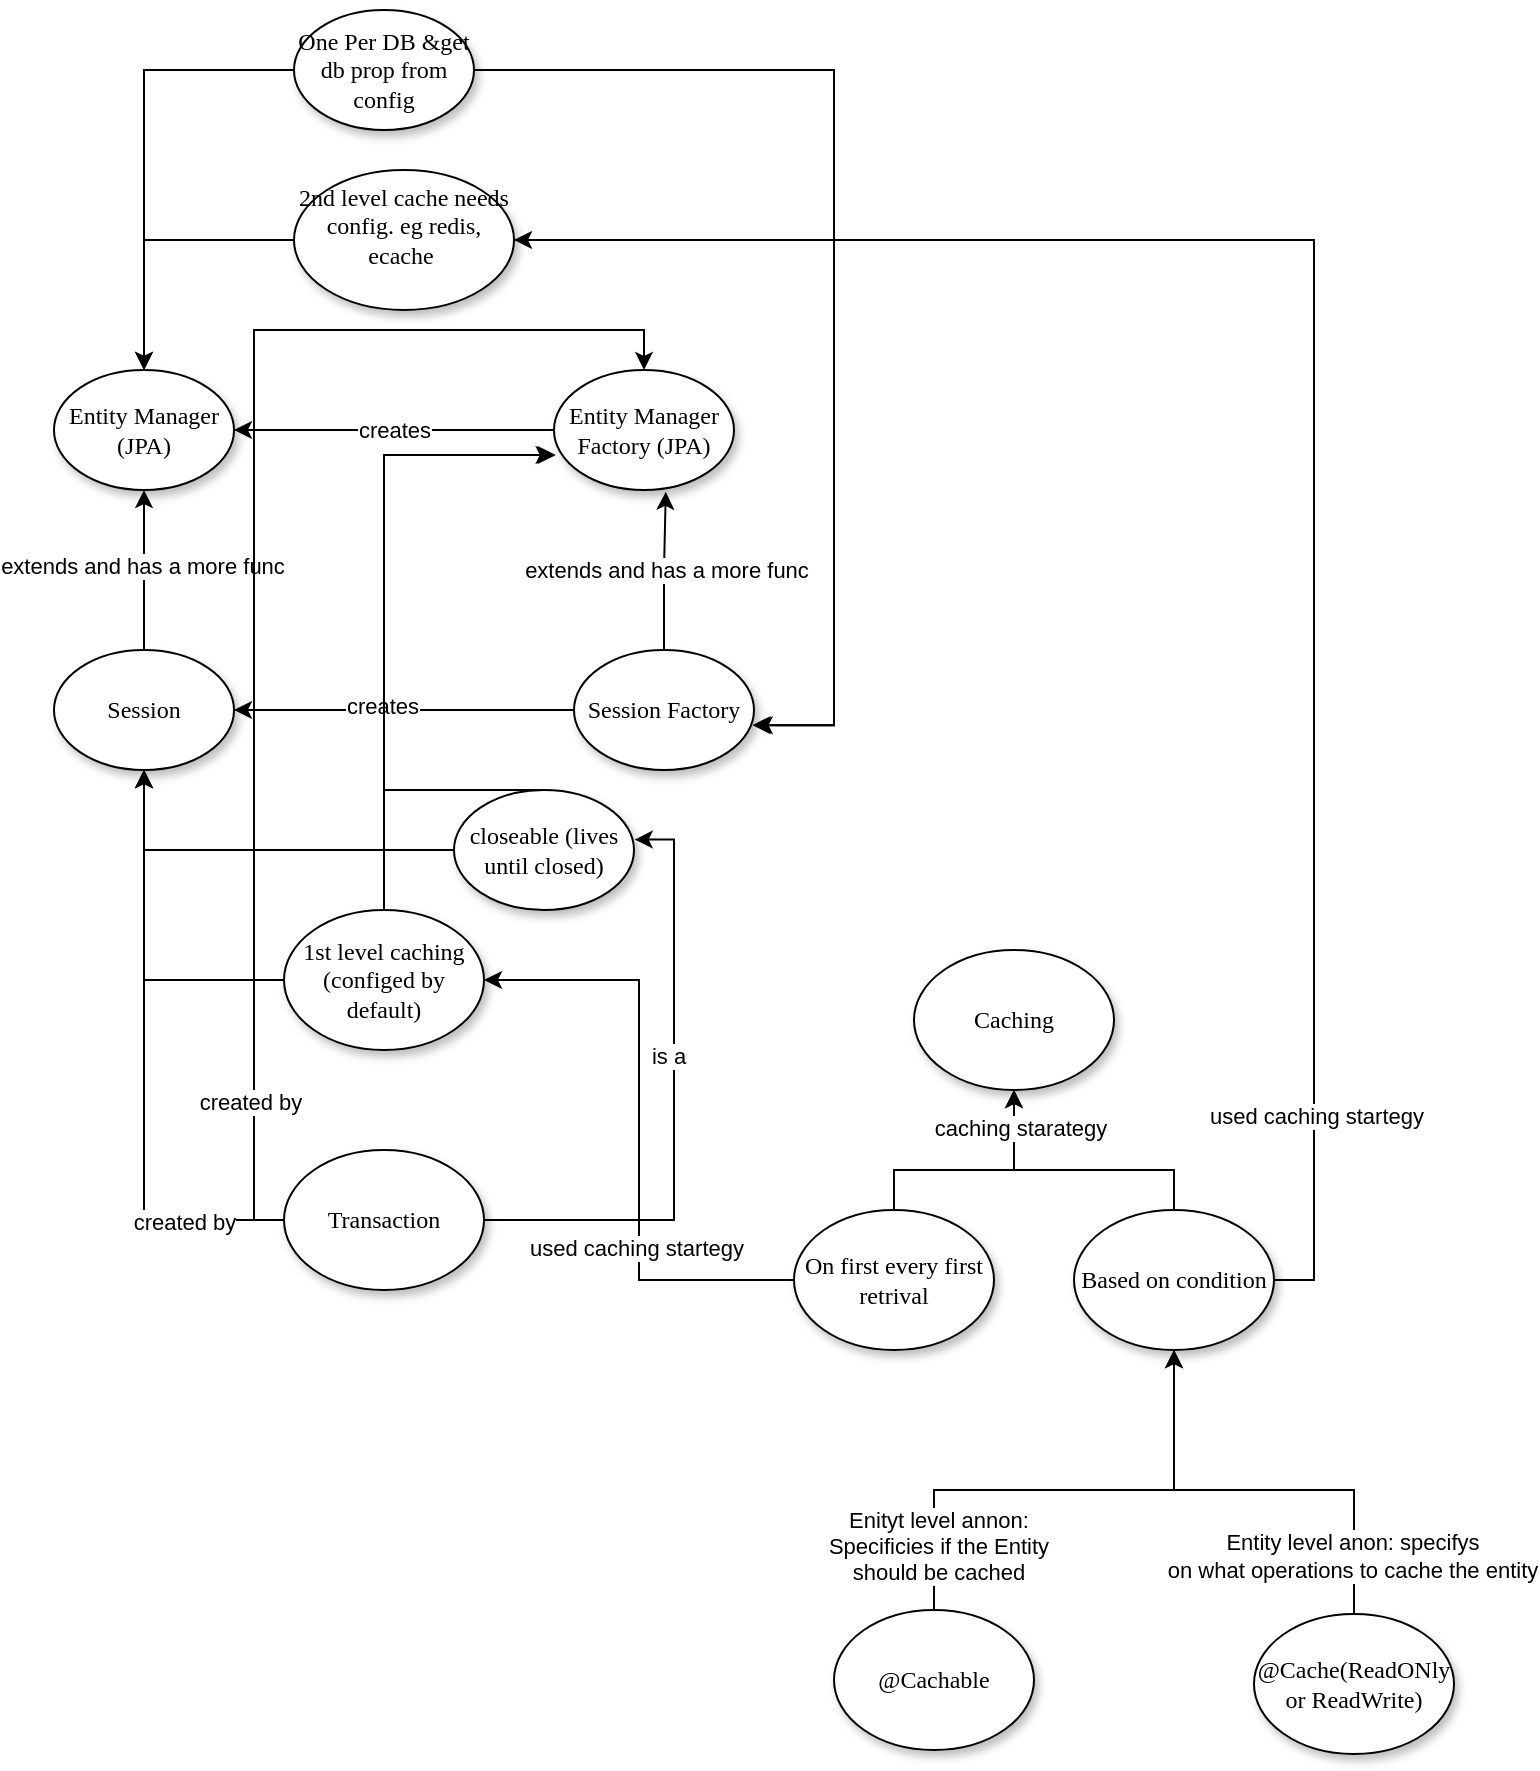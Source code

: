 <mxfile version="22.1.21" type="github">
  <diagram name="Page-1" id="42789a77-a242-8287-6e28-9cd8cfd52e62">
    <mxGraphModel dx="1018" dy="1393" grid="1" gridSize="10" guides="1" tooltips="1" connect="1" arrows="1" fold="1" page="1" pageScale="1" pageWidth="1100" pageHeight="850" background="none" math="0" shadow="0">
      <root>
        <mxCell id="0" />
        <mxCell id="1" parent="0" />
        <mxCell id="1ea317790d2ca983-1" value="Entity Manager (JPA)" style="ellipse;whiteSpace=wrap;html=1;rounded=0;shadow=1;comic=0;labelBackgroundColor=none;strokeWidth=1;fontFamily=Verdana;fontSize=12;align=center;" parent="1" vertex="1">
          <mxGeometry x="450" y="80" width="90" height="60" as="geometry" />
        </mxCell>
        <mxCell id="sM9CgdUnftXWpu6EReia-3" style="edgeStyle=orthogonalEdgeStyle;rounded=0;orthogonalLoop=1;jettySize=auto;html=1;exitX=0.5;exitY=0;exitDx=0;exitDy=0;entryX=0.5;entryY=1;entryDx=0;entryDy=0;" edge="1" parent="1" source="sM9CgdUnftXWpu6EReia-1" target="1ea317790d2ca983-1">
          <mxGeometry relative="1" as="geometry" />
        </mxCell>
        <mxCell id="sM9CgdUnftXWpu6EReia-4" value="extends and has a more func" style="edgeLabel;html=1;align=center;verticalAlign=middle;resizable=0;points=[];" vertex="1" connectable="0" parent="sM9CgdUnftXWpu6EReia-3">
          <mxGeometry x="0.047" y="1" relative="1" as="geometry">
            <mxPoint as="offset" />
          </mxGeometry>
        </mxCell>
        <mxCell id="sM9CgdUnftXWpu6EReia-1" value="Session" style="ellipse;whiteSpace=wrap;html=1;rounded=0;shadow=1;comic=0;labelBackgroundColor=none;strokeWidth=1;fontFamily=Verdana;fontSize=12;align=center;" vertex="1" parent="1">
          <mxGeometry x="450" y="220" width="90" height="60" as="geometry" />
        </mxCell>
        <mxCell id="sM9CgdUnftXWpu6EReia-11" value="creates" style="edgeStyle=orthogonalEdgeStyle;rounded=0;orthogonalLoop=1;jettySize=auto;html=1;entryX=1;entryY=0.5;entryDx=0;entryDy=0;" edge="1" parent="1" source="sM9CgdUnftXWpu6EReia-5" target="1ea317790d2ca983-1">
          <mxGeometry relative="1" as="geometry" />
        </mxCell>
        <mxCell id="sM9CgdUnftXWpu6EReia-5" value="Entity Manager Factory (JPA)" style="ellipse;whiteSpace=wrap;html=1;rounded=0;shadow=1;comic=0;labelBackgroundColor=none;strokeWidth=1;fontFamily=Verdana;fontSize=12;align=center;" vertex="1" parent="1">
          <mxGeometry x="700" y="80" width="90" height="60" as="geometry" />
        </mxCell>
        <mxCell id="sM9CgdUnftXWpu6EReia-9" style="edgeStyle=orthogonalEdgeStyle;rounded=0;orthogonalLoop=1;jettySize=auto;html=1;exitX=0;exitY=0.5;exitDx=0;exitDy=0;entryX=1;entryY=0.5;entryDx=0;entryDy=0;" edge="1" parent="1" source="sM9CgdUnftXWpu6EReia-6" target="sM9CgdUnftXWpu6EReia-1">
          <mxGeometry relative="1" as="geometry" />
        </mxCell>
        <mxCell id="sM9CgdUnftXWpu6EReia-10" value="creates" style="edgeLabel;html=1;align=center;verticalAlign=middle;resizable=0;points=[];" vertex="1" connectable="0" parent="sM9CgdUnftXWpu6EReia-9">
          <mxGeometry x="0.127" y="-2" relative="1" as="geometry">
            <mxPoint as="offset" />
          </mxGeometry>
        </mxCell>
        <mxCell id="sM9CgdUnftXWpu6EReia-6" value="Session Factory" style="ellipse;whiteSpace=wrap;html=1;rounded=0;shadow=1;comic=0;labelBackgroundColor=none;strokeWidth=1;fontFamily=Verdana;fontSize=12;align=center;" vertex="1" parent="1">
          <mxGeometry x="710" y="220" width="90" height="60" as="geometry" />
        </mxCell>
        <mxCell id="sM9CgdUnftXWpu6EReia-7" style="edgeStyle=orthogonalEdgeStyle;rounded=0;orthogonalLoop=1;jettySize=auto;html=1;entryX=0.621;entryY=1.015;entryDx=0;entryDy=0;entryPerimeter=0;" edge="1" parent="1" source="sM9CgdUnftXWpu6EReia-6" target="sM9CgdUnftXWpu6EReia-5">
          <mxGeometry relative="1" as="geometry" />
        </mxCell>
        <mxCell id="sM9CgdUnftXWpu6EReia-8" value="extends and has a more func" style="edgeLabel;html=1;align=center;verticalAlign=middle;resizable=0;points=[];" vertex="1" connectable="0" parent="sM9CgdUnftXWpu6EReia-7">
          <mxGeometry x="0.028" relative="1" as="geometry">
            <mxPoint as="offset" />
          </mxGeometry>
        </mxCell>
        <mxCell id="sM9CgdUnftXWpu6EReia-13" style="edgeStyle=orthogonalEdgeStyle;rounded=0;orthogonalLoop=1;jettySize=auto;html=1;" edge="1" parent="1" source="sM9CgdUnftXWpu6EReia-12" target="1ea317790d2ca983-1">
          <mxGeometry relative="1" as="geometry" />
        </mxCell>
        <mxCell id="sM9CgdUnftXWpu6EReia-14" style="edgeStyle=orthogonalEdgeStyle;rounded=0;orthogonalLoop=1;jettySize=auto;html=1;exitX=1;exitY=0.5;exitDx=0;exitDy=0;entryX=1.004;entryY=0.626;entryDx=0;entryDy=0;entryPerimeter=0;" edge="1" parent="1" source="sM9CgdUnftXWpu6EReia-12" target="sM9CgdUnftXWpu6EReia-6">
          <mxGeometry relative="1" as="geometry">
            <Array as="points">
              <mxPoint x="840" y="-70" />
              <mxPoint x="840" y="258" />
            </Array>
          </mxGeometry>
        </mxCell>
        <mxCell id="sM9CgdUnftXWpu6EReia-12" value="One Per DB &amp;amp;get db prop from config" style="ellipse;whiteSpace=wrap;html=1;rounded=0;shadow=1;comic=0;labelBackgroundColor=none;strokeWidth=1;fontFamily=Verdana;fontSize=12;align=center;" vertex="1" parent="1">
          <mxGeometry x="570" y="-100" width="90" height="60" as="geometry" />
        </mxCell>
        <mxCell id="sM9CgdUnftXWpu6EReia-16" style="edgeStyle=orthogonalEdgeStyle;rounded=0;orthogonalLoop=1;jettySize=auto;html=1;entryX=0.5;entryY=0;entryDx=0;entryDy=0;" edge="1" parent="1" source="sM9CgdUnftXWpu6EReia-15" target="1ea317790d2ca983-1">
          <mxGeometry relative="1" as="geometry" />
        </mxCell>
        <mxCell id="sM9CgdUnftXWpu6EReia-15" value="2nd level cache needs config. eg redis, ecache&amp;nbsp;&lt;br&gt;&amp;nbsp;" style="ellipse;whiteSpace=wrap;html=1;rounded=0;shadow=1;comic=0;labelBackgroundColor=none;strokeWidth=1;fontFamily=Verdana;fontSize=12;align=center;" vertex="1" parent="1">
          <mxGeometry x="570" y="-20" width="110" height="70" as="geometry" />
        </mxCell>
        <mxCell id="sM9CgdUnftXWpu6EReia-17" style="edgeStyle=orthogonalEdgeStyle;rounded=0;orthogonalLoop=1;jettySize=auto;html=1;exitX=1;exitY=0.5;exitDx=0;exitDy=0;entryX=0.991;entryY=0.626;entryDx=0;entryDy=0;entryPerimeter=0;" edge="1" parent="1" source="sM9CgdUnftXWpu6EReia-15" target="sM9CgdUnftXWpu6EReia-6">
          <mxGeometry relative="1" as="geometry">
            <Array as="points">
              <mxPoint x="840" y="15" />
              <mxPoint x="840" y="258" />
            </Array>
          </mxGeometry>
        </mxCell>
        <mxCell id="sM9CgdUnftXWpu6EReia-19" style="edgeStyle=orthogonalEdgeStyle;rounded=0;orthogonalLoop=1;jettySize=auto;html=1;exitX=0;exitY=0.5;exitDx=0;exitDy=0;entryX=0.5;entryY=1;entryDx=0;entryDy=0;" edge="1" parent="1" source="sM9CgdUnftXWpu6EReia-18" target="sM9CgdUnftXWpu6EReia-1">
          <mxGeometry relative="1" as="geometry" />
        </mxCell>
        <mxCell id="sM9CgdUnftXWpu6EReia-18" value="closeable (lives until closed)" style="ellipse;whiteSpace=wrap;html=1;rounded=0;shadow=1;comic=0;labelBackgroundColor=none;strokeWidth=1;fontFamily=Verdana;fontSize=12;align=center;" vertex="1" parent="1">
          <mxGeometry x="650" y="290" width="90" height="60" as="geometry" />
        </mxCell>
        <mxCell id="sM9CgdUnftXWpu6EReia-20" style="edgeStyle=orthogonalEdgeStyle;rounded=0;orthogonalLoop=1;jettySize=auto;html=1;exitX=0.5;exitY=0;exitDx=0;exitDy=0;entryX=-0.002;entryY=0.709;entryDx=0;entryDy=0;entryPerimeter=0;" edge="1" parent="1" source="sM9CgdUnftXWpu6EReia-18" target="sM9CgdUnftXWpu6EReia-5">
          <mxGeometry relative="1" as="geometry">
            <Array as="points">
              <mxPoint x="615" y="123" />
            </Array>
          </mxGeometry>
        </mxCell>
        <mxCell id="sM9CgdUnftXWpu6EReia-22" style="edgeStyle=orthogonalEdgeStyle;rounded=0;orthogonalLoop=1;jettySize=auto;html=1;exitX=0;exitY=0.5;exitDx=0;exitDy=0;entryX=0.5;entryY=1;entryDx=0;entryDy=0;" edge="1" parent="1" source="sM9CgdUnftXWpu6EReia-21" target="sM9CgdUnftXWpu6EReia-1">
          <mxGeometry relative="1" as="geometry" />
        </mxCell>
        <mxCell id="sM9CgdUnftXWpu6EReia-21" value="1st level caching (configed by default)" style="ellipse;whiteSpace=wrap;html=1;rounded=0;shadow=1;comic=0;labelBackgroundColor=none;strokeWidth=1;fontFamily=Verdana;fontSize=12;align=center;" vertex="1" parent="1">
          <mxGeometry x="565" y="350" width="100" height="70" as="geometry" />
        </mxCell>
        <mxCell id="sM9CgdUnftXWpu6EReia-23" style="edgeStyle=orthogonalEdgeStyle;rounded=0;orthogonalLoop=1;jettySize=auto;html=1;exitX=0.5;exitY=0;exitDx=0;exitDy=0;entryX=0.01;entryY=0.709;entryDx=0;entryDy=0;entryPerimeter=0;" edge="1" parent="1" source="sM9CgdUnftXWpu6EReia-21" target="sM9CgdUnftXWpu6EReia-5">
          <mxGeometry relative="1" as="geometry" />
        </mxCell>
        <mxCell id="sM9CgdUnftXWpu6EReia-25" style="edgeStyle=orthogonalEdgeStyle;rounded=0;orthogonalLoop=1;jettySize=auto;html=1;exitX=0;exitY=0.5;exitDx=0;exitDy=0;entryX=0.5;entryY=1;entryDx=0;entryDy=0;" edge="1" parent="1" source="sM9CgdUnftXWpu6EReia-24" target="sM9CgdUnftXWpu6EReia-1">
          <mxGeometry relative="1" as="geometry" />
        </mxCell>
        <mxCell id="sM9CgdUnftXWpu6EReia-26" value="created by" style="edgeLabel;html=1;align=center;verticalAlign=middle;resizable=0;points=[];" vertex="1" connectable="0" parent="sM9CgdUnftXWpu6EReia-25">
          <mxGeometry x="-0.656" y="1" relative="1" as="geometry">
            <mxPoint as="offset" />
          </mxGeometry>
        </mxCell>
        <mxCell id="sM9CgdUnftXWpu6EReia-27" style="edgeStyle=orthogonalEdgeStyle;rounded=0;orthogonalLoop=1;jettySize=auto;html=1;exitX=0;exitY=0.5;exitDx=0;exitDy=0;entryX=0.5;entryY=0;entryDx=0;entryDy=0;" edge="1" parent="1" source="sM9CgdUnftXWpu6EReia-24" target="sM9CgdUnftXWpu6EReia-5">
          <mxGeometry relative="1" as="geometry">
            <Array as="points">
              <mxPoint x="550" y="505" />
              <mxPoint x="550" y="60" />
              <mxPoint x="745" y="60" />
            </Array>
          </mxGeometry>
        </mxCell>
        <mxCell id="sM9CgdUnftXWpu6EReia-30" value="created by" style="edgeLabel;html=1;align=center;verticalAlign=middle;resizable=0;points=[];" vertex="1" connectable="0" parent="sM9CgdUnftXWpu6EReia-27">
          <mxGeometry x="-0.78" y="2" relative="1" as="geometry">
            <mxPoint as="offset" />
          </mxGeometry>
        </mxCell>
        <mxCell id="sM9CgdUnftXWpu6EReia-24" value="Transaction" style="ellipse;whiteSpace=wrap;html=1;rounded=0;shadow=1;comic=0;labelBackgroundColor=none;strokeWidth=1;fontFamily=Verdana;fontSize=12;align=center;" vertex="1" parent="1">
          <mxGeometry x="565" y="470" width="100" height="70" as="geometry" />
        </mxCell>
        <mxCell id="sM9CgdUnftXWpu6EReia-28" style="edgeStyle=orthogonalEdgeStyle;rounded=0;orthogonalLoop=1;jettySize=auto;html=1;exitX=1;exitY=0.5;exitDx=0;exitDy=0;entryX=1.004;entryY=0.413;entryDx=0;entryDy=0;entryPerimeter=0;" edge="1" parent="1" source="sM9CgdUnftXWpu6EReia-24" target="sM9CgdUnftXWpu6EReia-18">
          <mxGeometry relative="1" as="geometry" />
        </mxCell>
        <mxCell id="sM9CgdUnftXWpu6EReia-29" value="is a" style="edgeLabel;html=1;align=center;verticalAlign=middle;resizable=0;points=[];" vertex="1" connectable="0" parent="sM9CgdUnftXWpu6EReia-28">
          <mxGeometry x="0.164" y="3" relative="1" as="geometry">
            <mxPoint as="offset" />
          </mxGeometry>
        </mxCell>
        <mxCell id="sM9CgdUnftXWpu6EReia-31" value="Caching" style="ellipse;whiteSpace=wrap;html=1;rounded=0;shadow=1;comic=0;labelBackgroundColor=none;strokeWidth=1;fontFamily=Verdana;fontSize=12;align=center;" vertex="1" parent="1">
          <mxGeometry x="880" y="370" width="100" height="70" as="geometry" />
        </mxCell>
        <mxCell id="sM9CgdUnftXWpu6EReia-34" style="edgeStyle=orthogonalEdgeStyle;rounded=0;orthogonalLoop=1;jettySize=auto;html=1;exitX=0.5;exitY=0;exitDx=0;exitDy=0;entryX=0.5;entryY=1;entryDx=0;entryDy=0;" edge="1" parent="1" source="sM9CgdUnftXWpu6EReia-32" target="sM9CgdUnftXWpu6EReia-31">
          <mxGeometry relative="1" as="geometry">
            <Array as="points">
              <mxPoint x="870" y="480" />
              <mxPoint x="930" y="480" />
            </Array>
          </mxGeometry>
        </mxCell>
        <mxCell id="sM9CgdUnftXWpu6EReia-39" style="edgeStyle=orthogonalEdgeStyle;rounded=0;orthogonalLoop=1;jettySize=auto;html=1;entryX=1;entryY=0.5;entryDx=0;entryDy=0;" edge="1" parent="1" source="sM9CgdUnftXWpu6EReia-32" target="sM9CgdUnftXWpu6EReia-21">
          <mxGeometry relative="1" as="geometry" />
        </mxCell>
        <mxCell id="sM9CgdUnftXWpu6EReia-40" value="used caching startegy" style="edgeLabel;html=1;align=center;verticalAlign=middle;resizable=0;points=[];" vertex="1" connectable="0" parent="sM9CgdUnftXWpu6EReia-39">
          <mxGeometry x="-0.388" y="2" relative="1" as="geometry">
            <mxPoint as="offset" />
          </mxGeometry>
        </mxCell>
        <mxCell id="sM9CgdUnftXWpu6EReia-32" value="On first every first retrival" style="ellipse;whiteSpace=wrap;html=1;rounded=0;shadow=1;comic=0;labelBackgroundColor=none;strokeWidth=1;fontFamily=Verdana;fontSize=12;align=center;" vertex="1" parent="1">
          <mxGeometry x="820" y="500" width="100" height="70" as="geometry" />
        </mxCell>
        <mxCell id="sM9CgdUnftXWpu6EReia-36" style="edgeStyle=orthogonalEdgeStyle;rounded=0;orthogonalLoop=1;jettySize=auto;html=1;exitX=0.5;exitY=0;exitDx=0;exitDy=0;entryX=0.5;entryY=1;entryDx=0;entryDy=0;" edge="1" parent="1" source="sM9CgdUnftXWpu6EReia-33" target="sM9CgdUnftXWpu6EReia-31">
          <mxGeometry relative="1" as="geometry">
            <Array as="points">
              <mxPoint x="1010" y="480" />
              <mxPoint x="930" y="480" />
            </Array>
          </mxGeometry>
        </mxCell>
        <mxCell id="sM9CgdUnftXWpu6EReia-37" value="caching starategy" style="edgeLabel;html=1;align=center;verticalAlign=middle;resizable=0;points=[];" vertex="1" connectable="0" parent="sM9CgdUnftXWpu6EReia-36">
          <mxGeometry x="0.727" y="-3" relative="1" as="geometry">
            <mxPoint as="offset" />
          </mxGeometry>
        </mxCell>
        <mxCell id="sM9CgdUnftXWpu6EReia-41" style="edgeStyle=orthogonalEdgeStyle;rounded=0;orthogonalLoop=1;jettySize=auto;html=1;exitX=1;exitY=0.5;exitDx=0;exitDy=0;entryX=1;entryY=0.5;entryDx=0;entryDy=0;" edge="1" parent="1" source="sM9CgdUnftXWpu6EReia-33" target="sM9CgdUnftXWpu6EReia-15">
          <mxGeometry relative="1" as="geometry" />
        </mxCell>
        <mxCell id="sM9CgdUnftXWpu6EReia-42" value="used caching startegy" style="edgeLabel;html=1;align=center;verticalAlign=middle;resizable=0;points=[];" vertex="1" connectable="0" parent="sM9CgdUnftXWpu6EReia-41">
          <mxGeometry x="-0.782" y="-1" relative="1" as="geometry">
            <mxPoint as="offset" />
          </mxGeometry>
        </mxCell>
        <mxCell id="sM9CgdUnftXWpu6EReia-33" value="Based on condition" style="ellipse;whiteSpace=wrap;html=1;rounded=0;shadow=1;comic=0;labelBackgroundColor=none;strokeWidth=1;fontFamily=Verdana;fontSize=12;align=center;" vertex="1" parent="1">
          <mxGeometry x="960" y="500" width="100" height="70" as="geometry" />
        </mxCell>
        <mxCell id="sM9CgdUnftXWpu6EReia-45" style="edgeStyle=orthogonalEdgeStyle;rounded=0;orthogonalLoop=1;jettySize=auto;html=1;exitX=0.5;exitY=0;exitDx=0;exitDy=0;entryX=0.5;entryY=1;entryDx=0;entryDy=0;" edge="1" parent="1" source="sM9CgdUnftXWpu6EReia-43" target="sM9CgdUnftXWpu6EReia-33">
          <mxGeometry relative="1" as="geometry">
            <Array as="points">
              <mxPoint x="890" y="640" />
              <mxPoint x="1010" y="640" />
            </Array>
          </mxGeometry>
        </mxCell>
        <mxCell id="sM9CgdUnftXWpu6EReia-48" value="Enityt level annon: &lt;br&gt;Specificies if the Entity&lt;br&gt;should be cached" style="edgeLabel;html=1;align=center;verticalAlign=middle;resizable=0;points=[];" vertex="1" connectable="0" parent="sM9CgdUnftXWpu6EReia-45">
          <mxGeometry x="-0.74" y="-2" relative="1" as="geometry">
            <mxPoint as="offset" />
          </mxGeometry>
        </mxCell>
        <mxCell id="sM9CgdUnftXWpu6EReia-43" value="@Cachable" style="ellipse;whiteSpace=wrap;html=1;rounded=0;shadow=1;comic=0;labelBackgroundColor=none;strokeWidth=1;fontFamily=Verdana;fontSize=12;align=center;" vertex="1" parent="1">
          <mxGeometry x="840" y="700" width="100" height="70" as="geometry" />
        </mxCell>
        <mxCell id="sM9CgdUnftXWpu6EReia-46" style="edgeStyle=orthogonalEdgeStyle;rounded=0;orthogonalLoop=1;jettySize=auto;html=1;exitX=0.5;exitY=0;exitDx=0;exitDy=0;entryX=0.5;entryY=1;entryDx=0;entryDy=0;" edge="1" parent="1" source="sM9CgdUnftXWpu6EReia-44" target="sM9CgdUnftXWpu6EReia-33">
          <mxGeometry relative="1" as="geometry">
            <mxPoint x="1010" y="560" as="targetPoint" />
            <Array as="points">
              <mxPoint x="1100" y="640" />
              <mxPoint x="1010" y="640" />
            </Array>
          </mxGeometry>
        </mxCell>
        <mxCell id="sM9CgdUnftXWpu6EReia-49" value="Entity level anon: specifys&lt;br&gt;on what operations to cache the entity" style="edgeLabel;html=1;align=center;verticalAlign=middle;resizable=0;points=[];" vertex="1" connectable="0" parent="sM9CgdUnftXWpu6EReia-46">
          <mxGeometry x="-0.735" y="1" relative="1" as="geometry">
            <mxPoint as="offset" />
          </mxGeometry>
        </mxCell>
        <mxCell id="sM9CgdUnftXWpu6EReia-44" value="@Cache(ReadONly or ReadWrite)" style="ellipse;whiteSpace=wrap;html=1;rounded=0;shadow=1;comic=0;labelBackgroundColor=none;strokeWidth=1;fontFamily=Verdana;fontSize=12;align=center;" vertex="1" parent="1">
          <mxGeometry x="1050" y="702" width="100" height="70" as="geometry" />
        </mxCell>
      </root>
    </mxGraphModel>
  </diagram>
</mxfile>
